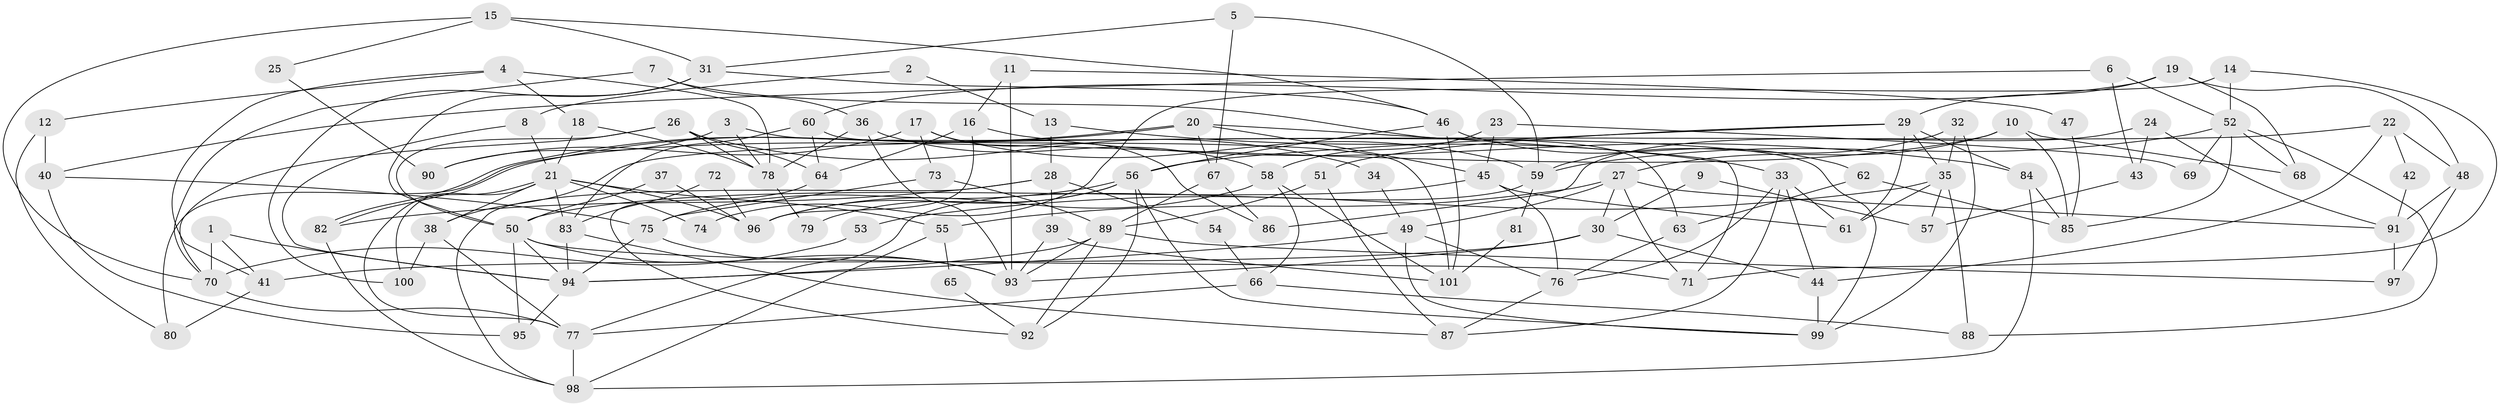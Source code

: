 // coarse degree distribution, {9: 0.03076923076923077, 2: 0.15384615384615385, 4: 0.16923076923076924, 5: 0.2153846153846154, 3: 0.13846153846153847, 8: 0.1076923076923077, 6: 0.07692307692307693, 11: 0.015384615384615385, 7: 0.06153846153846154, 10: 0.03076923076923077}
// Generated by graph-tools (version 1.1) at 2025/23/03/03/25 07:23:59]
// undirected, 101 vertices, 202 edges
graph export_dot {
graph [start="1"]
  node [color=gray90,style=filled];
  1;
  2;
  3;
  4;
  5;
  6;
  7;
  8;
  9;
  10;
  11;
  12;
  13;
  14;
  15;
  16;
  17;
  18;
  19;
  20;
  21;
  22;
  23;
  24;
  25;
  26;
  27;
  28;
  29;
  30;
  31;
  32;
  33;
  34;
  35;
  36;
  37;
  38;
  39;
  40;
  41;
  42;
  43;
  44;
  45;
  46;
  47;
  48;
  49;
  50;
  51;
  52;
  53;
  54;
  55;
  56;
  57;
  58;
  59;
  60;
  61;
  62;
  63;
  64;
  65;
  66;
  67;
  68;
  69;
  70;
  71;
  72;
  73;
  74;
  75;
  76;
  77;
  78;
  79;
  80;
  81;
  82;
  83;
  84;
  85;
  86;
  87;
  88;
  89;
  90;
  91;
  92;
  93;
  94;
  95;
  96;
  97;
  98;
  99;
  100;
  101;
  1 -- 94;
  1 -- 41;
  1 -- 70;
  2 -- 8;
  2 -- 13;
  3 -- 78;
  3 -- 99;
  3 -- 90;
  4 -- 41;
  4 -- 18;
  4 -- 12;
  4 -- 78;
  5 -- 59;
  5 -- 67;
  5 -- 31;
  6 -- 52;
  6 -- 40;
  6 -- 43;
  7 -- 36;
  7 -- 70;
  7 -- 63;
  8 -- 21;
  8 -- 94;
  9 -- 30;
  9 -- 57;
  10 -- 68;
  10 -- 27;
  10 -- 80;
  10 -- 85;
  11 -- 16;
  11 -- 93;
  11 -- 47;
  12 -- 40;
  12 -- 80;
  13 -- 33;
  13 -- 28;
  14 -- 52;
  14 -- 71;
  14 -- 74;
  15 -- 70;
  15 -- 31;
  15 -- 25;
  15 -- 46;
  16 -- 96;
  16 -- 84;
  16 -- 64;
  17 -- 59;
  17 -- 73;
  17 -- 86;
  17 -- 90;
  18 -- 21;
  18 -- 78;
  19 -- 48;
  19 -- 29;
  19 -- 60;
  19 -- 68;
  20 -- 71;
  20 -- 82;
  20 -- 82;
  20 -- 45;
  20 -- 67;
  21 -- 100;
  21 -- 83;
  21 -- 38;
  21 -- 55;
  21 -- 74;
  21 -- 77;
  21 -- 96;
  22 -- 44;
  22 -- 38;
  22 -- 42;
  22 -- 48;
  23 -- 58;
  23 -- 45;
  23 -- 69;
  24 -- 86;
  24 -- 91;
  24 -- 43;
  25 -- 90;
  26 -- 50;
  26 -- 64;
  26 -- 34;
  26 -- 70;
  26 -- 78;
  27 -- 49;
  27 -- 55;
  27 -- 30;
  27 -- 71;
  27 -- 91;
  28 -- 39;
  28 -- 98;
  28 -- 54;
  28 -- 82;
  29 -- 56;
  29 -- 84;
  29 -- 35;
  29 -- 51;
  29 -- 61;
  30 -- 93;
  30 -- 41;
  30 -- 44;
  31 -- 50;
  31 -- 46;
  31 -- 100;
  32 -- 99;
  32 -- 35;
  32 -- 59;
  33 -- 76;
  33 -- 61;
  33 -- 44;
  33 -- 87;
  34 -- 49;
  35 -- 61;
  35 -- 53;
  35 -- 57;
  35 -- 88;
  36 -- 93;
  36 -- 78;
  36 -- 58;
  37 -- 50;
  37 -- 96;
  38 -- 77;
  38 -- 100;
  39 -- 101;
  39 -- 93;
  40 -- 75;
  40 -- 95;
  41 -- 80;
  42 -- 91;
  43 -- 57;
  44 -- 99;
  45 -- 76;
  45 -- 50;
  45 -- 61;
  46 -- 56;
  46 -- 62;
  46 -- 101;
  47 -- 85;
  48 -- 91;
  48 -- 97;
  49 -- 99;
  49 -- 94;
  49 -- 76;
  50 -- 93;
  50 -- 71;
  50 -- 94;
  50 -- 95;
  51 -- 87;
  51 -- 89;
  52 -- 88;
  52 -- 59;
  52 -- 68;
  52 -- 69;
  52 -- 85;
  53 -- 70;
  54 -- 66;
  55 -- 98;
  55 -- 65;
  56 -- 92;
  56 -- 75;
  56 -- 79;
  56 -- 96;
  56 -- 99;
  58 -- 96;
  58 -- 66;
  58 -- 101;
  59 -- 77;
  59 -- 81;
  60 -- 101;
  60 -- 64;
  60 -- 83;
  62 -- 85;
  62 -- 63;
  63 -- 76;
  64 -- 92;
  65 -- 92;
  66 -- 77;
  66 -- 88;
  67 -- 89;
  67 -- 86;
  70 -- 77;
  72 -- 83;
  72 -- 96;
  73 -- 75;
  73 -- 89;
  75 -- 94;
  75 -- 93;
  76 -- 87;
  77 -- 98;
  78 -- 79;
  81 -- 101;
  82 -- 98;
  83 -- 87;
  83 -- 94;
  84 -- 85;
  84 -- 98;
  89 -- 94;
  89 -- 92;
  89 -- 93;
  89 -- 97;
  91 -- 97;
  94 -- 95;
}
